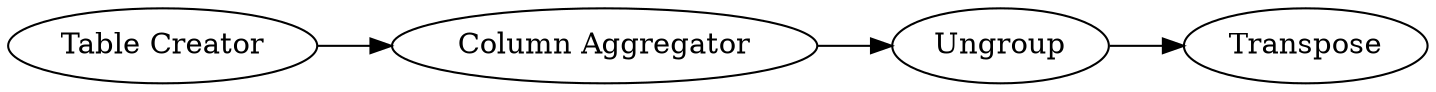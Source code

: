 digraph {
	72 [label="Table Creator"]
	81 [label="Column Aggregator"]
	83 [label=Ungroup]
	84 [label=Transpose]
	72 -> 81
	81 -> 83
	83 -> 84
	rankdir=LR
}
